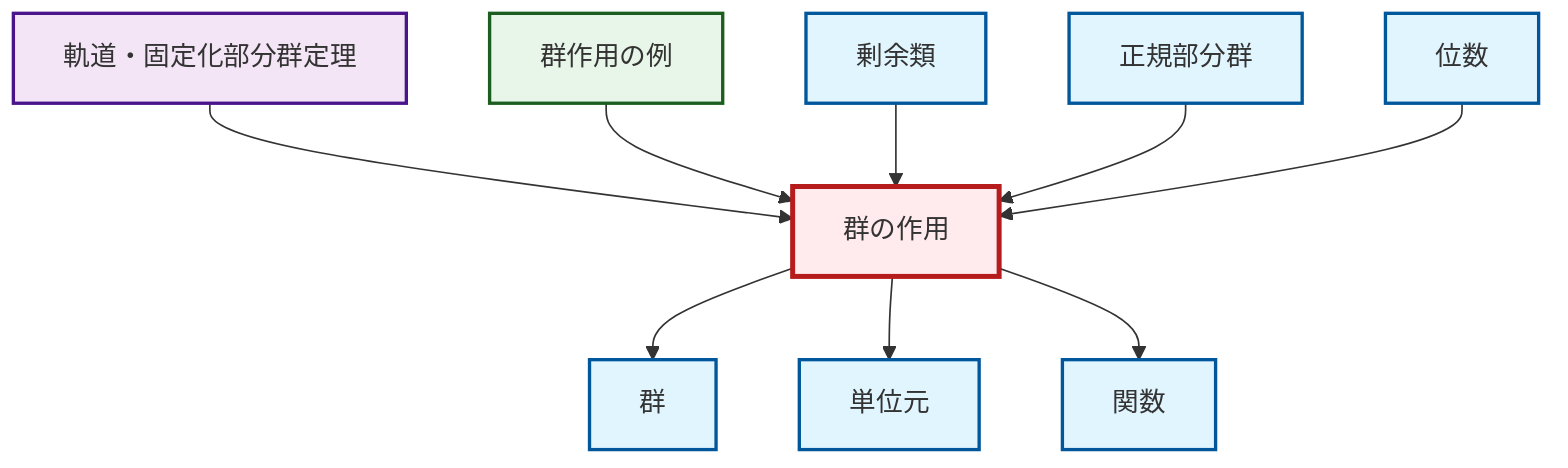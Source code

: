 graph TD
    classDef definition fill:#e1f5fe,stroke:#01579b,stroke-width:2px
    classDef theorem fill:#f3e5f5,stroke:#4a148c,stroke-width:2px
    classDef axiom fill:#fff3e0,stroke:#e65100,stroke-width:2px
    classDef example fill:#e8f5e9,stroke:#1b5e20,stroke-width:2px
    classDef current fill:#ffebee,stroke:#b71c1c,stroke-width:3px
    def-group["群"]:::definition
    def-group-action["群の作用"]:::definition
    def-coset["剰余類"]:::definition
    def-normal-subgroup["正規部分群"]:::definition
    thm-orbit-stabilizer["軌道・固定化部分群定理"]:::theorem
    def-order["位数"]:::definition
    def-function["関数"]:::definition
    ex-group-action-examples["群作用の例"]:::example
    def-identity-element["単位元"]:::definition
    thm-orbit-stabilizer --> def-group-action
    def-group-action --> def-group
    ex-group-action-examples --> def-group-action
    def-coset --> def-group-action
    def-normal-subgroup --> def-group-action
    def-order --> def-group-action
    def-group-action --> def-identity-element
    def-group-action --> def-function
    class def-group-action current